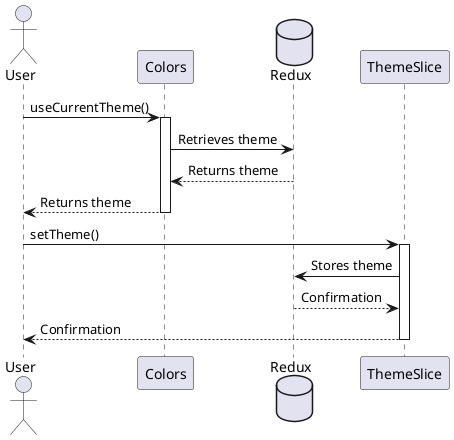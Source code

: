 @startuml Theme Flow

actor User
participant "Colors" as Colors
database Redux
participant "ThemeSlice" as ThemeSlice

User -> Colors : useCurrentTheme()
activate Colors
Colors -> Redux : Retrieves theme
Redux --> Colors : Returns theme
Colors --> User : Returns theme
deactivate Colors

User -> ThemeSlice : setTheme()
activate ThemeSlice
ThemeSlice -> Redux : Stores theme
Redux --> ThemeSlice : Confirmation
ThemeSlice --> User : Confirmation
deactivate ThemeSlice

@enduml
